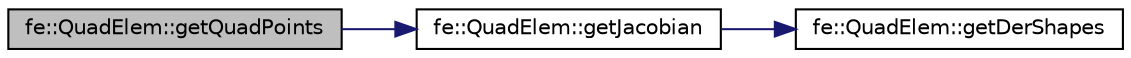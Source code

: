 digraph "fe::QuadElem::getQuadPoints"
{
  edge [fontname="Helvetica",fontsize="10",labelfontname="Helvetica",labelfontsize="10"];
  node [fontname="Helvetica",fontsize="10",shape=record];
  rankdir="LR";
  Node19 [label="fe::QuadElem::getQuadPoints",height=0.2,width=0.4,color="black", fillcolor="grey75", style="filled", fontcolor="black"];
  Node19 -> Node20 [color="midnightblue",fontsize="10",style="solid",fontname="Helvetica"];
  Node20 [label="fe::QuadElem::getJacobian",height=0.2,width=0.4,color="black", fillcolor="white", style="filled",URL="$classfe_1_1QuadElem.html#aa4d3e4533429959f2270ed710ec5d5f9",tooltip="Computes the Jacobian of map . "];
  Node20 -> Node21 [color="midnightblue",fontsize="10",style="solid",fontname="Helvetica"];
  Node21 [label="fe::QuadElem::getDerShapes",height=0.2,width=0.4,color="black", fillcolor="white", style="filled",URL="$classfe_1_1QuadElem.html#ab3619204c8865494c49ccba3108f1f85",tooltip="Returns the values of derivative of shape function at point p on reference element. "];
}
